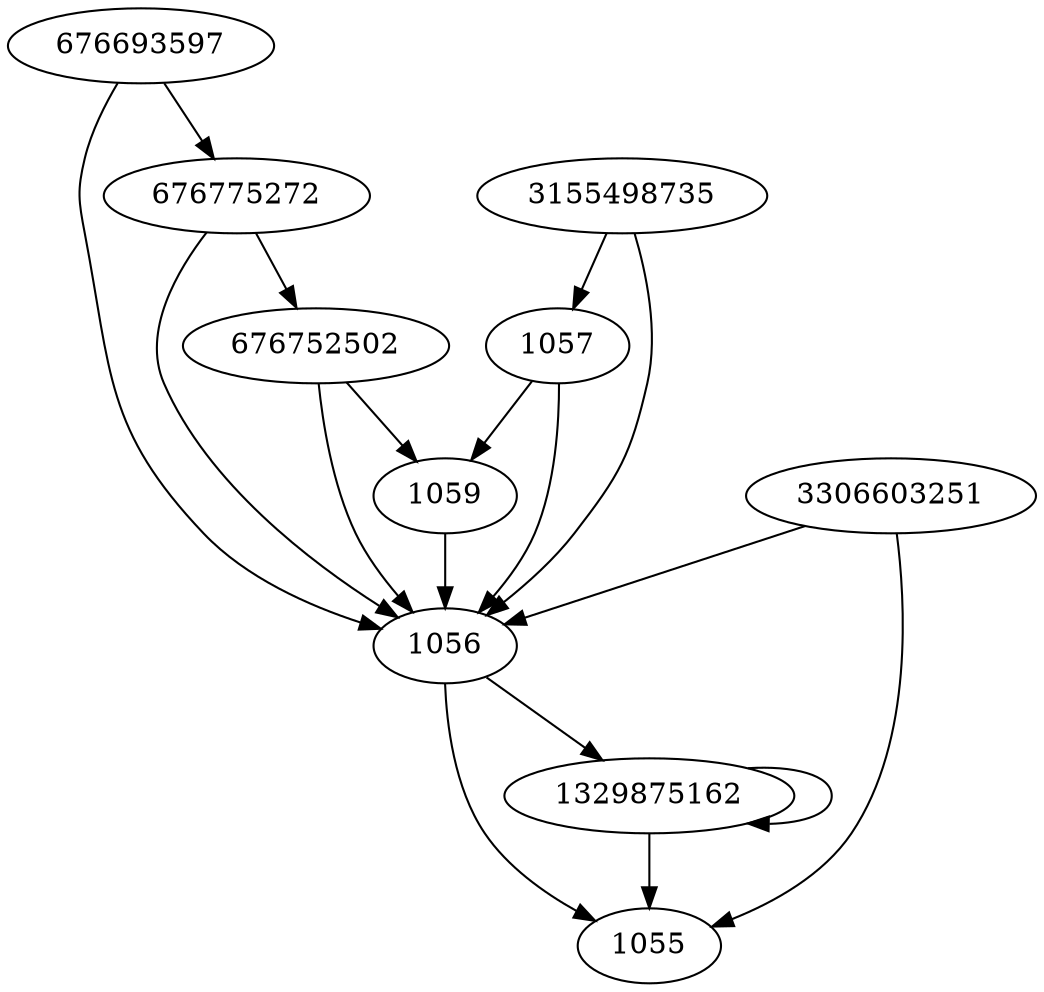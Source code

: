 digraph  {
1056;
1057;
1059;
676775272;
3155498735;
3306603251;
676752502;
1329875162;
676693597;
1055;
1056 -> 1055;
1056 -> 1329875162;
1057 -> 1059;
1057 -> 1056;
1059 -> 1056;
676775272 -> 1056;
676775272 -> 676752502;
3155498735 -> 1056;
3155498735 -> 1057;
3306603251 -> 1055;
3306603251 -> 1056;
676752502 -> 1059;
676752502 -> 1056;
1329875162 -> 1055;
1329875162 -> 1329875162;
676693597 -> 1056;
676693597 -> 676775272;
}
